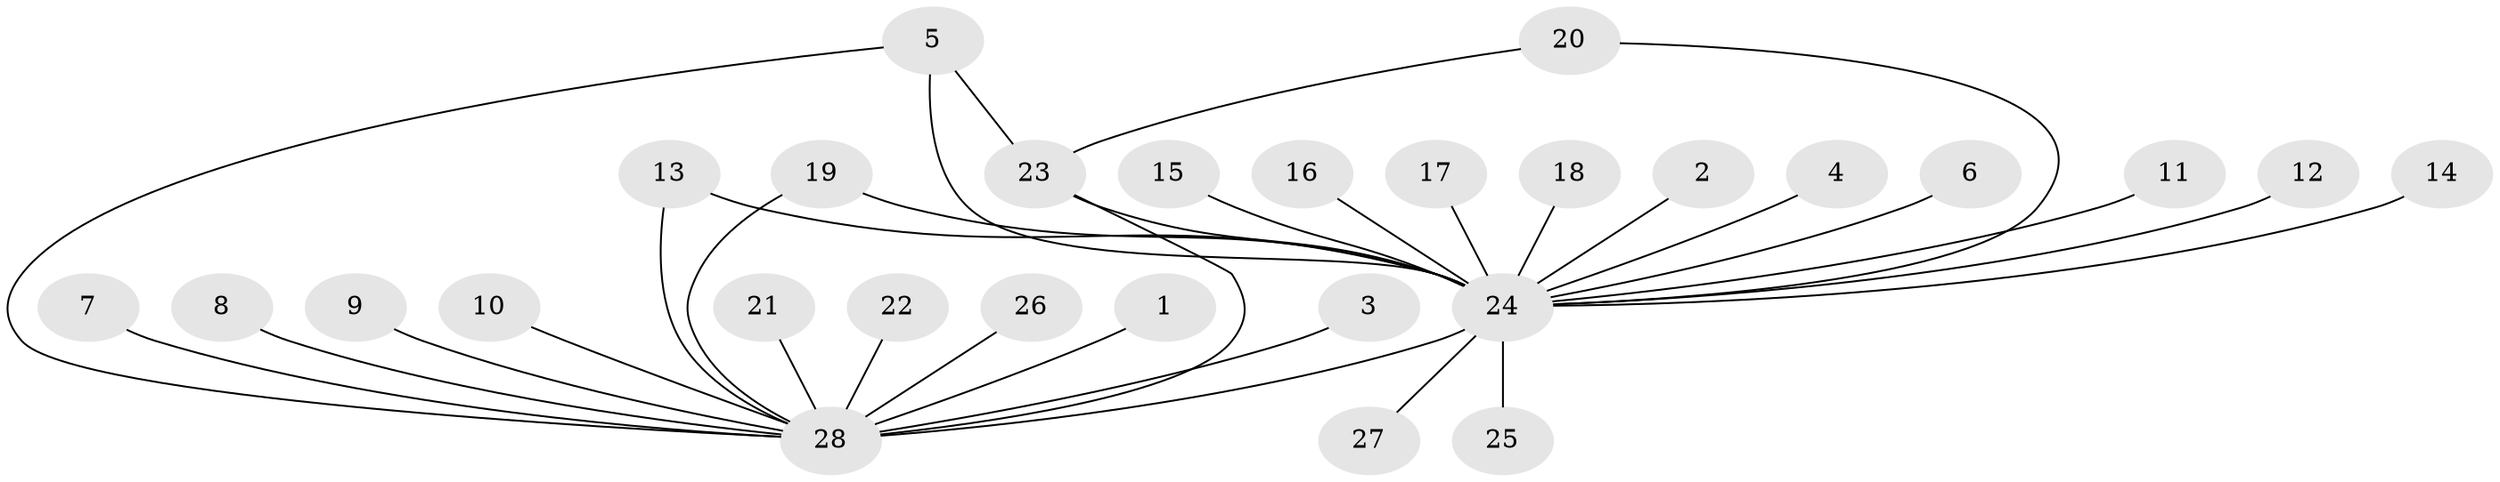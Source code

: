 // original degree distribution, {2: 0.24074074074074073, 25: 0.018518518518518517, 6: 0.037037037037037035, 24: 0.018518518518518517, 3: 0.14814814814814814, 1: 0.48148148148148145, 4: 0.037037037037037035, 7: 0.018518518518518517}
// Generated by graph-tools (version 1.1) at 2025/49/03/09/25 03:49:48]
// undirected, 28 vertices, 33 edges
graph export_dot {
graph [start="1"]
  node [color=gray90,style=filled];
  1;
  2;
  3;
  4;
  5;
  6;
  7;
  8;
  9;
  10;
  11;
  12;
  13;
  14;
  15;
  16;
  17;
  18;
  19;
  20;
  21;
  22;
  23;
  24;
  25;
  26;
  27;
  28;
  1 -- 28 [weight=1.0];
  2 -- 24 [weight=1.0];
  3 -- 28 [weight=1.0];
  4 -- 24 [weight=1.0];
  5 -- 23 [weight=1.0];
  5 -- 24 [weight=1.0];
  5 -- 28 [weight=1.0];
  6 -- 24 [weight=1.0];
  7 -- 28 [weight=1.0];
  8 -- 28 [weight=1.0];
  9 -- 28 [weight=1.0];
  10 -- 28 [weight=1.0];
  11 -- 24 [weight=1.0];
  12 -- 24 [weight=1.0];
  13 -- 24 [weight=3.0];
  13 -- 28 [weight=3.0];
  14 -- 24 [weight=1.0];
  15 -- 24 [weight=1.0];
  16 -- 24 [weight=1.0];
  17 -- 24 [weight=1.0];
  18 -- 24 [weight=1.0];
  19 -- 24 [weight=1.0];
  19 -- 28 [weight=1.0];
  20 -- 23 [weight=1.0];
  20 -- 24 [weight=1.0];
  21 -- 28 [weight=1.0];
  22 -- 28 [weight=1.0];
  23 -- 24 [weight=3.0];
  23 -- 28 [weight=2.0];
  24 -- 25 [weight=2.0];
  24 -- 27 [weight=1.0];
  24 -- 28 [weight=4.0];
  26 -- 28 [weight=1.0];
}
